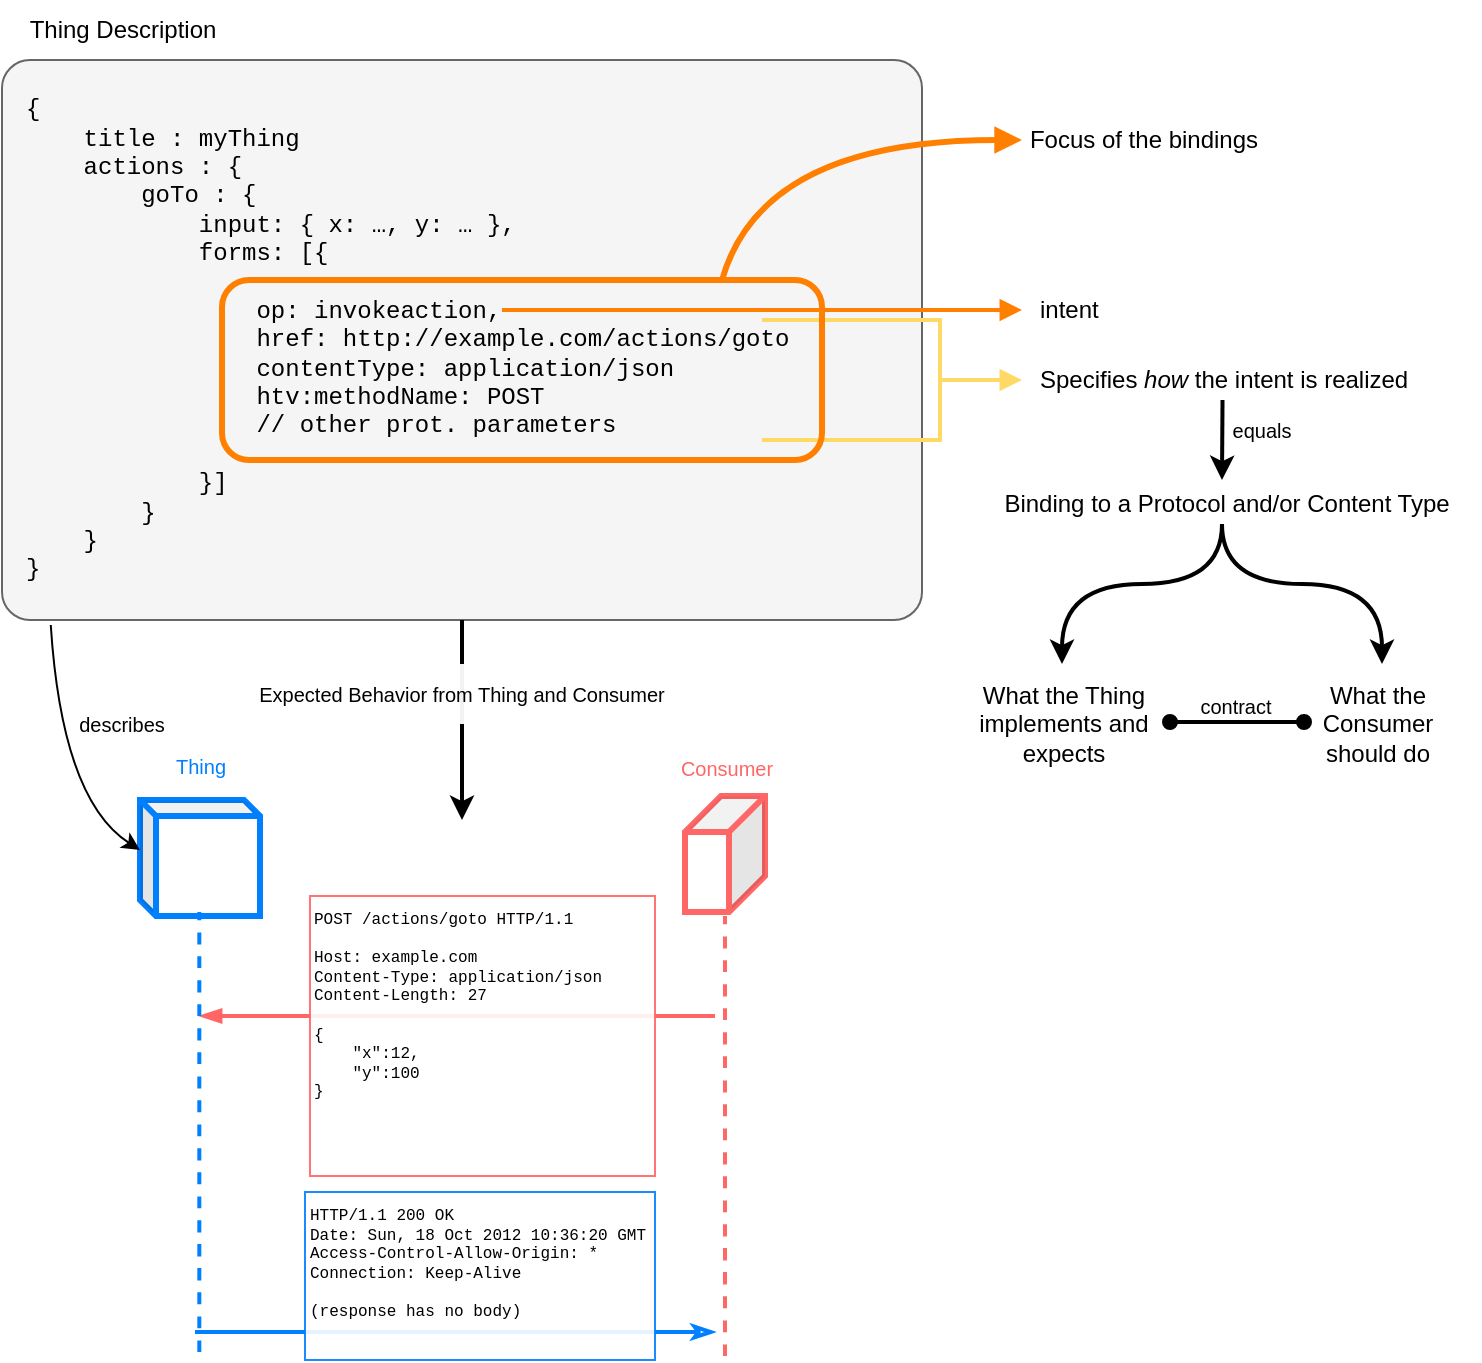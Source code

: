 <mxfile version="20.8.16" type="device"><diagram name="Page-1" id="1k4oDQwEdtB_eIneYzV8"><mxGraphModel dx="989" dy="601" grid="1" gridSize="10" guides="1" tooltips="1" connect="1" arrows="1" fold="1" page="1" pageScale="1" pageWidth="850" pageHeight="1100" math="0" shadow="0"><root><mxCell id="0"/><mxCell id="1" parent="0"/><mxCell id="wBf12aJpdh6WzyQz_9V8-1" value="" style="rounded=1;whiteSpace=wrap;html=1;arcSize=5;fillColor=#f5f5f5;fontColor=#333333;strokeColor=#666666;" parent="1" vertex="1"><mxGeometry x="50" y="260" width="460" height="280" as="geometry"/></mxCell><mxCell id="wBf12aJpdh6WzyQz_9V8-3" value="Thing Description" style="text;html=1;align=center;verticalAlign=middle;resizable=0;points=[];autosize=1;strokeColor=none;fillColor=none;" parent="1" vertex="1"><mxGeometry x="50" y="230" width="120" height="30" as="geometry"/></mxCell><mxCell id="wBf12aJpdh6WzyQz_9V8-7" value="" style="endArrow=block;html=1;fontFamily=Courier New;curved=1;strokeColor=#FF8000;strokeWidth=3;endFill=1;" parent="1" edge="1"><mxGeometry width="50" height="50" relative="1" as="geometry"><mxPoint x="410" y="370" as="sourcePoint"/><mxPoint x="560" y="300" as="targetPoint"/><Array as="points"><mxPoint x="430" y="300"/></Array></mxGeometry></mxCell><mxCell id="wBf12aJpdh6WzyQz_9V8-8" value="Focus of the bindings" style="text;html=1;strokeColor=none;fillColor=none;align=center;verticalAlign=middle;whiteSpace=wrap;rounded=0;fontFamily=Helvetica;" parent="1" vertex="1"><mxGeometry x="536" y="285" width="170" height="30" as="geometry"/></mxCell><mxCell id="wBf12aJpdh6WzyQz_9V8-10" value="" style="endArrow=block;html=1;strokeColor=#FF8000;strokeWidth=2;fontFamily=Helvetica;curved=1;startSize=6;endFill=1;" parent="1" edge="1"><mxGeometry width="50" height="50" relative="1" as="geometry"><mxPoint x="300" y="385" as="sourcePoint"/><mxPoint x="560" y="385" as="targetPoint"/></mxGeometry></mxCell><mxCell id="wBf12aJpdh6WzyQz_9V8-11" value="intent" style="text;html=1;strokeColor=none;fillColor=none;align=left;verticalAlign=middle;whiteSpace=wrap;rounded=0;fontFamily=Helvetica;" parent="1" vertex="1"><mxGeometry x="567" y="370" width="100" height="30" as="geometry"/></mxCell><mxCell id="wBf12aJpdh6WzyQz_9V8-12" value="" style="endArrow=none;html=1;strokeColor=#FFD966;strokeWidth=2;fontFamily=Helvetica;startSize=6;curved=1;fillColor=#fff2cc;" parent="1" edge="1"><mxGeometry width="50" height="50" relative="1" as="geometry"><mxPoint x="430" y="390" as="sourcePoint"/><mxPoint x="520" y="390" as="targetPoint"/></mxGeometry></mxCell><mxCell id="wBf12aJpdh6WzyQz_9V8-13" value="" style="endArrow=none;html=1;strokeColor=#FFD966;strokeWidth=2;fontFamily=Helvetica;startSize=6;curved=1;fillColor=#fff2cc;" parent="1" edge="1"><mxGeometry width="50" height="50" relative="1" as="geometry"><mxPoint x="430" y="450" as="sourcePoint"/><mxPoint x="520" y="450" as="targetPoint"/></mxGeometry></mxCell><mxCell id="wBf12aJpdh6WzyQz_9V8-14" value="" style="endArrow=none;html=1;strokeColor=#FFD966;strokeWidth=2;fontFamily=Helvetica;startSize=6;curved=1;fillColor=#fff2cc;" parent="1" edge="1"><mxGeometry width="50" height="50" relative="1" as="geometry"><mxPoint x="519" y="390" as="sourcePoint"/><mxPoint x="519" y="450" as="targetPoint"/></mxGeometry></mxCell><mxCell id="wBf12aJpdh6WzyQz_9V8-15" value="" style="endArrow=block;html=1;strokeColor=#FFD966;strokeWidth=2;fontFamily=Helvetica;startSize=6;curved=1;fillColor=#fff2cc;endFill=1;" parent="1" edge="1"><mxGeometry width="50" height="50" relative="1" as="geometry"><mxPoint x="520" y="420" as="sourcePoint"/><mxPoint x="560" y="420" as="targetPoint"/></mxGeometry></mxCell><mxCell id="wBf12aJpdh6WzyQz_9V8-16" value="Specifies &lt;em&gt;how&lt;/em&gt;&amp;nbsp;the intent is realized" style="text;whiteSpace=wrap;html=1;fontFamily=Helvetica;" parent="1" vertex="1"><mxGeometry x="567" y="406" width="200" height="24" as="geometry"/></mxCell><mxCell id="wBf12aJpdh6WzyQz_9V8-17" value="" style="endArrow=classic;html=1;strokeColor=default;strokeWidth=2;fontFamily=Helvetica;startSize=6;curved=1;" parent="1" edge="1"><mxGeometry width="50" height="50" relative="1" as="geometry"><mxPoint x="660" y="492" as="sourcePoint"/><mxPoint x="580" y="562" as="targetPoint"/><Array as="points"><mxPoint x="660" y="522"/><mxPoint x="580" y="522"/></Array></mxGeometry></mxCell><mxCell id="wBf12aJpdh6WzyQz_9V8-19" value="" style="endArrow=classic;html=1;strokeColor=default;strokeWidth=2;fontFamily=Helvetica;startSize=6;curved=1;" parent="1" edge="1"><mxGeometry width="50" height="50" relative="1" as="geometry"><mxPoint x="660" y="492" as="sourcePoint"/><mxPoint x="740" y="562" as="targetPoint"/><Array as="points"><mxPoint x="660" y="522"/><mxPoint x="740" y="522"/></Array></mxGeometry></mxCell><mxCell id="wBf12aJpdh6WzyQz_9V8-20" value="What the Thing implements and expects" style="text;html=1;strokeColor=none;fillColor=none;align=center;verticalAlign=middle;whiteSpace=wrap;rounded=0;fontFamily=Helvetica;" parent="1" vertex="1"><mxGeometry x="536" y="562" width="90" height="60" as="geometry"/></mxCell><mxCell id="wBf12aJpdh6WzyQz_9V8-21" value="What the Consumer should do" style="text;html=1;strokeColor=none;fillColor=none;align=center;verticalAlign=middle;whiteSpace=wrap;rounded=0;fontFamily=Helvetica;" parent="1" vertex="1"><mxGeometry x="693" y="562" width="90" height="60" as="geometry"/></mxCell><mxCell id="wBf12aJpdh6WzyQz_9V8-22" value="" style="endArrow=oval;html=1;strokeColor=default;strokeWidth=2;fontFamily=Helvetica;startSize=6;curved=1;entryX=0;entryY=0.5;entryDx=0;entryDy=0;exitX=1;exitY=0.5;exitDx=0;exitDy=0;startArrow=oval;startFill=1;endFill=1;" parent="1" edge="1"><mxGeometry width="50" height="50" relative="1" as="geometry"><mxPoint x="634" y="591" as="sourcePoint"/><mxPoint x="701" y="591" as="targetPoint"/></mxGeometry></mxCell><mxCell id="wBf12aJpdh6WzyQz_9V8-23" value="&lt;font style=&quot;font-size: 10px;&quot;&gt;contract&lt;/font&gt;" style="text;html=1;strokeColor=none;fillColor=none;align=center;verticalAlign=middle;whiteSpace=wrap;rounded=0;fontFamily=Helvetica;" parent="1" vertex="1"><mxGeometry x="637" y="568" width="60" height="30" as="geometry"/></mxCell><mxCell id="wBf12aJpdh6WzyQz_9V8-24" value="Binding to a Protocol and/or Content Type" style="text;html=1;strokeColor=none;fillColor=none;align=center;verticalAlign=middle;whiteSpace=wrap;rounded=0;fontFamily=Helvetica;" parent="1" vertex="1"><mxGeometry x="536" y="452" width="253" height="60" as="geometry"/></mxCell><mxCell id="wBf12aJpdh6WzyQz_9V8-25" value="" style="endArrow=classic;html=1;strokeColor=default;strokeWidth=2;fontFamily=Helvetica;fontSize=10;startSize=6;curved=1;" parent="1" edge="1"><mxGeometry width="50" height="50" relative="1" as="geometry"><mxPoint x="660.26" y="430" as="sourcePoint"/><mxPoint x="660" y="470" as="targetPoint"/></mxGeometry></mxCell><mxCell id="wBf12aJpdh6WzyQz_9V8-26" value="equals" style="text;html=1;strokeColor=none;fillColor=none;align=center;verticalAlign=middle;whiteSpace=wrap;rounded=0;fontSize=10;fontFamily=Helvetica;" parent="1" vertex="1"><mxGeometry x="650" y="430" width="60" height="30" as="geometry"/></mxCell><mxCell id="wBf12aJpdh6WzyQz_9V8-4" value="" style="rounded=1;whiteSpace=wrap;html=1;fillColor=none;strokeColor=#FF8000;strokeWidth=3;" parent="1" vertex="1"><mxGeometry x="160" y="370" width="300" height="90" as="geometry"/></mxCell><mxCell id="wBf12aJpdh6WzyQz_9V8-2" value="&lt;div&gt;{&lt;/div&gt;&lt;div&gt;&amp;nbsp; &amp;nbsp; title : myThing&lt;/div&gt;&lt;div&gt;&amp;nbsp; &amp;nbsp; actions : {&lt;/div&gt;&lt;div&gt;&amp;nbsp; &amp;nbsp; &amp;nbsp; &amp;nbsp; goTo : {&lt;/div&gt;&lt;div&gt;&lt;span style=&quot;white-space: pre;&quot;&gt;&#9;&lt;/span&gt;&amp;nbsp; &amp;nbsp; input: { x: …, y: … },&lt;/div&gt;&lt;div&gt;&lt;span style=&quot;white-space: pre;&quot;&gt;&#9;&lt;/span&gt;&amp;nbsp; &amp;nbsp; forms: [{&lt;/div&gt;&lt;div&gt;&lt;br&gt;&lt;/div&gt;&lt;div&gt;&lt;span style=&quot;background-color: initial;&quot;&gt;&lt;span style=&quot;white-space: pre;&quot;&gt;&#9;&lt;/span&gt;&lt;span style=&quot;white-space: pre;&quot;&gt;&#9;&lt;/span&gt;op: invokeaction,&lt;/span&gt;&lt;/div&gt;&lt;div&gt;&lt;span style=&quot;background-color: initial;&quot;&gt;&lt;span style=&quot;white-space: pre;&quot;&gt;&#9;&lt;/span&gt;&lt;span style=&quot;white-space: pre;&quot;&gt;&#9;&lt;/span&gt;href: http://example.com/actions/goto&lt;/span&gt;&lt;/div&gt;&lt;div&gt;&lt;span style=&quot;background-color: initial;&quot;&gt;&lt;span style=&quot;white-space: pre;&quot;&gt;&#9;&lt;/span&gt;&lt;span style=&quot;white-space: pre;&quot;&gt;&#9;&lt;/span&gt;contentType: application/json&lt;/span&gt;&lt;/div&gt;&lt;div&gt;&lt;span style=&quot;background-color: initial;&quot;&gt;&lt;span style=&quot;white-space: pre;&quot;&gt;&#9;&lt;/span&gt;&lt;span style=&quot;white-space: pre;&quot;&gt;&#9;&lt;/span&gt;htv:methodName: POST&lt;/span&gt;&lt;/div&gt;&lt;div&gt;&lt;span style=&quot;background-color: initial;&quot;&gt;&lt;span style=&quot;white-space: pre;&quot;&gt;&#9;&lt;/span&gt;&lt;span style=&quot;white-space: pre;&quot;&gt;&#9;&lt;/span&gt;// other prot. parameters&lt;/span&gt;&lt;/div&gt;&lt;div&gt;&lt;span style=&quot;background-color: initial;&quot;&gt;&lt;br&gt;&lt;/span&gt;&lt;/div&gt;&lt;div&gt;&lt;span style=&quot;white-space: pre;&quot;&gt;&#9;&amp;nbsp;&lt;/span&gt;&amp;nbsp; &amp;nbsp;}]&lt;/div&gt;&lt;div&gt;&lt;span style=&quot;white-space: pre;&quot;&gt;&#9;&lt;/span&gt;}&lt;/div&gt;&lt;div&gt;&amp;nbsp; &amp;nbsp; }&lt;/div&gt;&lt;div&gt;}&lt;/div&gt;" style="text;html=1;strokeColor=none;fillColor=none;align=left;verticalAlign=middle;whiteSpace=wrap;rounded=0;fontFamily=Courier New;" parent="1" vertex="1"><mxGeometry x="60" y="290" width="525" height="220" as="geometry"/></mxCell><mxCell id="wBf12aJpdh6WzyQz_9V8-39" value="" style="endArrow=classic;html=1;strokeColor=#000000;strokeWidth=2;fontFamily=Helvetica;fontSize=10;fontColor=#FF6666;startSize=6;curved=1;exitX=0.5;exitY=1;exitDx=0;exitDy=0;" parent="1" source="wBf12aJpdh6WzyQz_9V8-1" edge="1"><mxGeometry width="50" height="50" relative="1" as="geometry"><mxPoint x="270" y="562" as="sourcePoint"/><mxPoint x="280" y="640" as="targetPoint"/></mxGeometry></mxCell><mxCell id="wBf12aJpdh6WzyQz_9V8-40" value="Expected Behavior from Thing and Consumer" style="text;html=1;align=center;verticalAlign=middle;whiteSpace=wrap;rounded=0;fontSize=10;fontFamily=Helvetica;fillColor=default;opacity=95;" parent="1" vertex="1"><mxGeometry x="175" y="562" width="210" height="30" as="geometry"/></mxCell><mxCell id="wBf12aJpdh6WzyQz_9V8-41" value="" style="group" parent="1" vertex="1" connectable="0"><mxGeometry x="119" y="598" width="327.5" height="312" as="geometry"/></mxCell><mxCell id="wBf12aJpdh6WzyQz_9V8-34" value="" style="endArrow=blockThin;html=1;strokeWidth=2;strokeColor=#FF6666;fontFamily=Helvetica;fontSize=10;startSize=6;curved=1;endFill=1;" parent="wBf12aJpdh6WzyQz_9V8-41" edge="1"><mxGeometry width="50" height="50" relative="1" as="geometry"><mxPoint x="287.5" y="140" as="sourcePoint"/><mxPoint x="30" y="140" as="targetPoint"/></mxGeometry></mxCell><mxCell id="wBf12aJpdh6WzyQz_9V8-28" value="" style="shape=cube;whiteSpace=wrap;html=1;boundedLbl=1;backgroundOutline=1;darkOpacity=0.05;darkOpacity2=0.1;strokeColor=#007FFF;strokeWidth=3;fontFamily=Helvetica;fontSize=10;fillColor=default;size=8;" parent="wBf12aJpdh6WzyQz_9V8-41" vertex="1"><mxGeometry y="32" width="60" height="58" as="geometry"/></mxCell><mxCell id="wBf12aJpdh6WzyQz_9V8-29" value="" style="shape=cube;whiteSpace=wrap;html=1;boundedLbl=1;backgroundOutline=1;darkOpacity=0.05;darkOpacity2=0.1;strokeColor=#FF6666;strokeWidth=3;fontFamily=Helvetica;fontSize=10;fillColor=default;size=18;flipH=1;" parent="wBf12aJpdh6WzyQz_9V8-41" vertex="1"><mxGeometry x="272.5" y="30" width="40" height="58" as="geometry"/></mxCell><mxCell id="wBf12aJpdh6WzyQz_9V8-30" value="Consumer" style="text;html=1;align=center;verticalAlign=middle;resizable=0;points=[];autosize=1;strokeColor=none;fillColor=none;fontSize=10;fontFamily=Helvetica;fontColor=#FF6666;" parent="wBf12aJpdh6WzyQz_9V8-41" vertex="1"><mxGeometry x="257.5" y="1" width="70" height="30" as="geometry"/></mxCell><mxCell id="wBf12aJpdh6WzyQz_9V8-31" value="Thing" style="text;html=1;align=center;verticalAlign=middle;resizable=0;points=[];autosize=1;strokeColor=none;fillColor=none;fontSize=10;fontFamily=Helvetica;fontColor=#007FFF;" parent="wBf12aJpdh6WzyQz_9V8-41" vertex="1"><mxGeometry x="5" width="50" height="30" as="geometry"/></mxCell><mxCell id="wBf12aJpdh6WzyQz_9V8-32" value="" style="endArrow=none;dashed=1;html=1;strokeWidth=2;strokeColor=#FF6666;fontFamily=Helvetica;fontSize=10;startSize=6;curved=1;" parent="wBf12aJpdh6WzyQz_9V8-41" edge="1"><mxGeometry width="50" height="50" relative="1" as="geometry"><mxPoint x="292.5" y="310" as="sourcePoint"/><mxPoint x="292.5" y="90" as="targetPoint"/></mxGeometry></mxCell><mxCell id="wBf12aJpdh6WzyQz_9V8-27" value="POST&amp;nbsp;/actions/goto&amp;nbsp;HTTP/1.1&lt;br style=&quot;font-size: 8px;&quot;&gt;&lt;br style=&quot;font-size: 8px;&quot;&gt;Host: example.com&lt;br style=&quot;font-size: 8px;&quot;&gt;&lt;div style=&quot;font-size: 8px;&quot;&gt;Content-Type: application/json&lt;/div&gt;&lt;div style=&quot;font-size: 8px;&quot;&gt;Content-Length: 27&lt;/div&gt;&lt;div style=&quot;font-size: 8px;&quot;&gt;&lt;br style=&quot;font-size: 8px;&quot;&gt;&lt;/div&gt;&lt;div style=&quot;font-size: 8px;&quot;&gt;{&lt;/div&gt;&lt;div style=&quot;font-size: 8px;&quot;&gt;&amp;nbsp; &amp;nbsp; &quot;x&quot;:12,&lt;/div&gt;&lt;div style=&quot;font-size: 8px;&quot;&gt;&amp;nbsp; &amp;nbsp; &quot;y&quot;:100&lt;/div&gt;&lt;div style=&quot;font-size: 8px;&quot;&gt;}&lt;/div&gt;" style="text;whiteSpace=wrap;html=1;fontSize=8;fontFamily=Courier New;fillColor=default;gradientColor=none;opacity=90;strokeColor=#FF6666;" parent="wBf12aJpdh6WzyQz_9V8-41" vertex="1"><mxGeometry x="85" y="80" width="172.5" height="140" as="geometry"/></mxCell><mxCell id="wBf12aJpdh6WzyQz_9V8-33" value="" style="endArrow=none;dashed=1;html=1;strokeWidth=2;strokeColor=#007FFF;fontFamily=Helvetica;fontSize=10;startSize=6;curved=1;" parent="wBf12aJpdh6WzyQz_9V8-41" edge="1"><mxGeometry width="50" height="50" relative="1" as="geometry"><mxPoint x="29.66" y="308" as="sourcePoint"/><mxPoint x="29.66" y="88" as="targetPoint"/></mxGeometry></mxCell><mxCell id="wBf12aJpdh6WzyQz_9V8-36" value="" style="endArrow=none;html=1;strokeWidth=2;strokeColor=#007FFF;fontFamily=Helvetica;fontSize=10;startSize=6;curved=1;endFill=0;startArrow=classicThin;startFill=0;" parent="wBf12aJpdh6WzyQz_9V8-41" edge="1"><mxGeometry width="50" height="50" relative="1" as="geometry"><mxPoint x="287.5" y="298" as="sourcePoint"/><mxPoint x="27.5" y="298" as="targetPoint"/></mxGeometry></mxCell><mxCell id="wBf12aJpdh6WzyQz_9V8-37" value="&lt;div style=&quot;font-size: 8px;&quot;&gt;HTTP/1.1 200 OK&lt;/div&gt;&lt;div style=&quot;font-size: 8px;&quot;&gt;&lt;div class=&quot;result notranslate&quot; style=&quot;font-size: 8px;&quot;&gt;&lt;font style=&quot;font-size: 8px;&quot;&gt;Date: Sun, 18 Oct 2012 10:36:20 GMT&lt;/font&gt;&lt;/div&gt;&lt;/div&gt;&lt;div class=&quot;result notranslate&quot; style=&quot;font-size: 8px;&quot;&gt;&lt;font style=&quot;font-size: 8px;&quot;&gt;&lt;div class=&quot;result notranslate&quot; style=&quot;font-size: 8px;&quot;&gt;Access-Control-Allow-Origin: *&lt;/div&gt;&lt;div class=&quot;result notranslate&quot; style=&quot;font-size: 8px;&quot;&gt;Connection: Keep-Alive&lt;/div&gt;&lt;div class=&quot;result notranslate&quot; style=&quot;font-size: 8px;&quot;&gt;&lt;br&gt;&lt;/div&gt;&lt;/font&gt;&lt;/div&gt;&lt;div class=&quot;result notranslate&quot; style=&quot;font-size: 8px;&quot;&gt;&lt;font style=&quot;font-size: 8px;&quot;&gt;(response has no body)&lt;/font&gt;&lt;/div&gt;" style="text;whiteSpace=wrap;html=1;fontSize=8;fontFamily=Courier New;fillColor=default;gradientColor=none;opacity=90;strokeColor=#007FFF;" parent="wBf12aJpdh6WzyQz_9V8-41" vertex="1"><mxGeometry x="82.5" y="228" width="175" height="84" as="geometry"/></mxCell><mxCell id="jJkjIGe1HoIqkJ53nlz0-1" value="" style="endArrow=classic;html=1;entryX=0;entryY=0;entryDx=0;entryDy=25;entryPerimeter=0;exitX=0.053;exitY=1.009;exitDx=0;exitDy=0;exitPerimeter=0;curved=1;" edge="1" parent="1" source="wBf12aJpdh6WzyQz_9V8-1" target="wBf12aJpdh6WzyQz_9V8-28"><mxGeometry width="50" height="50" relative="1" as="geometry"><mxPoint x="50" y="618" as="sourcePoint"/><mxPoint x="100" y="568" as="targetPoint"/><Array as="points"><mxPoint x="80" y="630"/></Array></mxGeometry></mxCell><mxCell id="jJkjIGe1HoIqkJ53nlz0-2" value="describes" style="text;html=1;strokeColor=none;fillColor=none;align=center;verticalAlign=middle;whiteSpace=wrap;rounded=0;fontSize=10;" vertex="1" parent="1"><mxGeometry x="80" y="577" width="60" height="30" as="geometry"/></mxCell></root></mxGraphModel></diagram></mxfile>